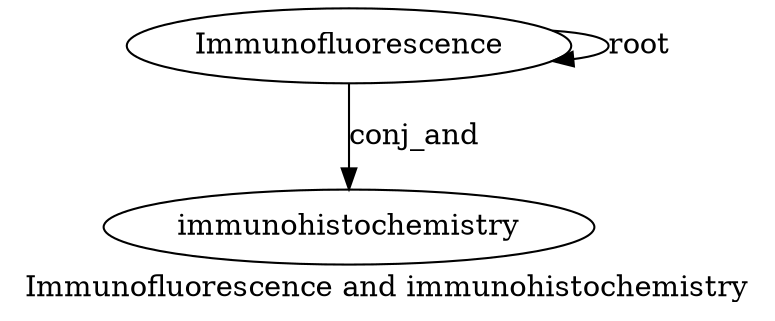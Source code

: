 digraph "Immunofluorescence and immunohistochemistry" {
label="Immunofluorescence and immunohistochemistry";
Immunofluorescence1 [style=filled, fillcolor=white, label=Immunofluorescence];
Immunofluorescence1 -> Immunofluorescence1  [label=root];
immunohistochemistry3 [style=filled, fillcolor=white, label=immunohistochemistry];
Immunofluorescence1 -> immunohistochemistry3  [label=conj_and];
}
